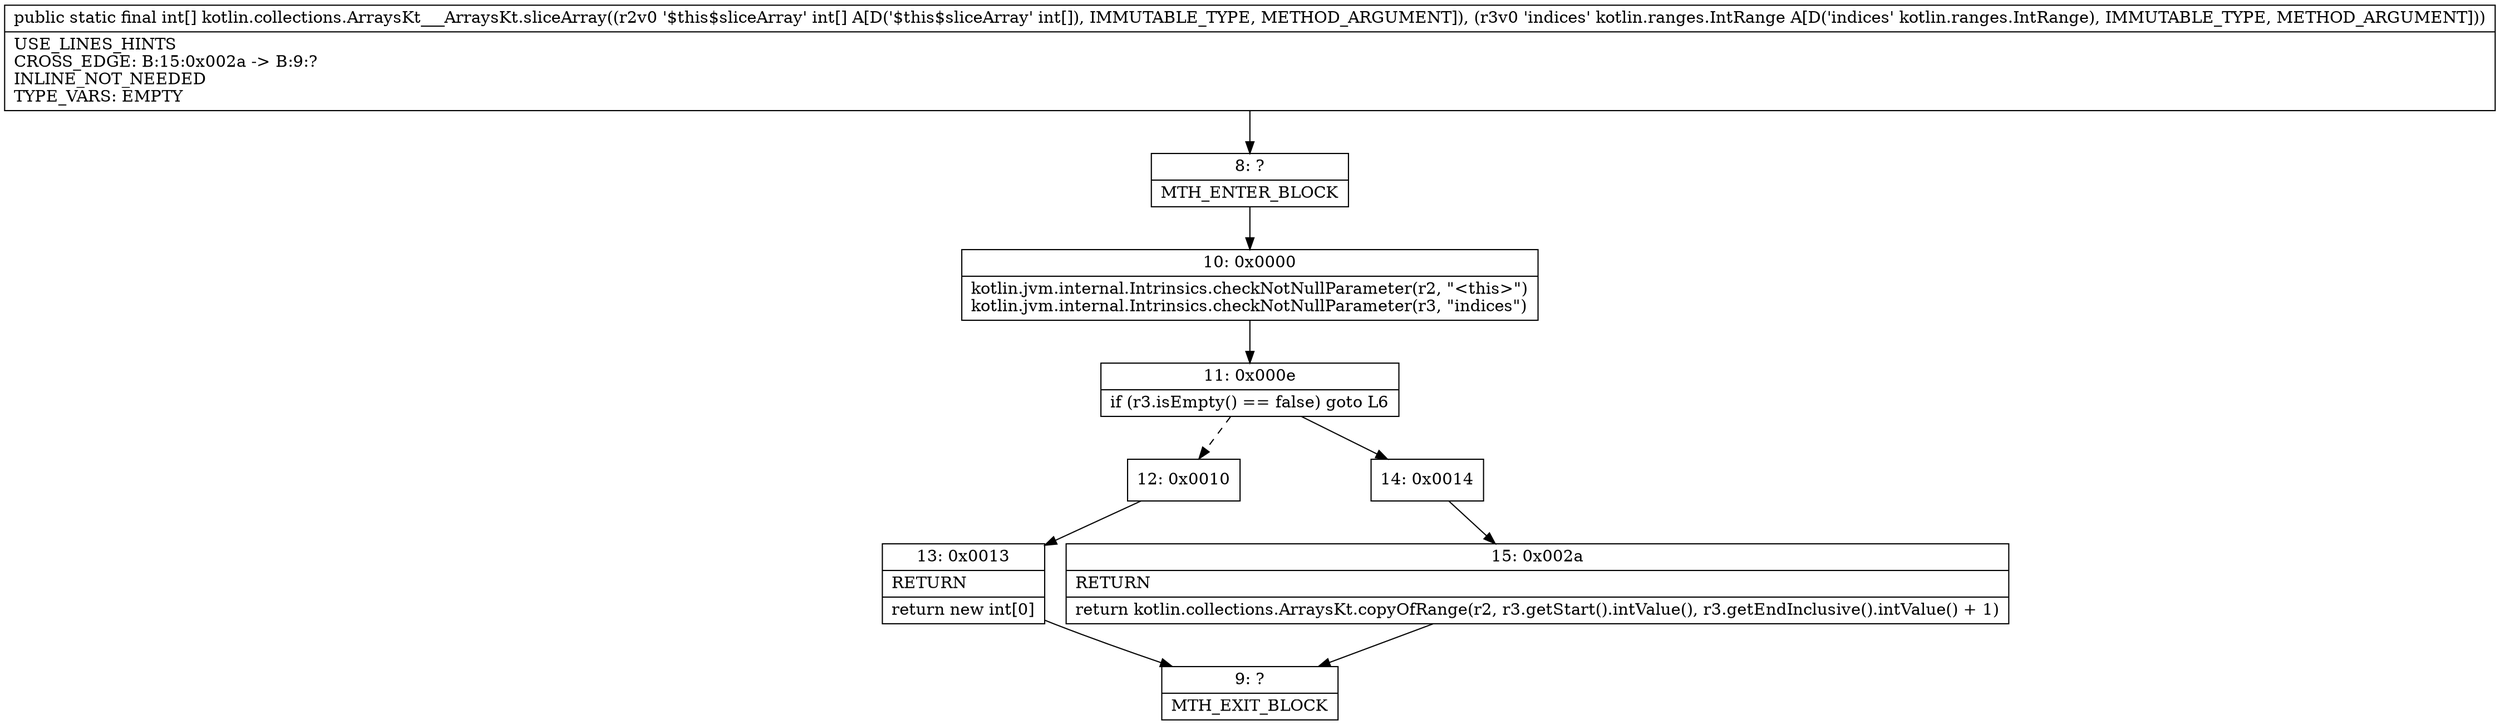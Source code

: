 digraph "CFG forkotlin.collections.ArraysKt___ArraysKt.sliceArray([ILkotlin\/ranges\/IntRange;)[I" {
Node_8 [shape=record,label="{8\:\ ?|MTH_ENTER_BLOCK\l}"];
Node_10 [shape=record,label="{10\:\ 0x0000|kotlin.jvm.internal.Intrinsics.checkNotNullParameter(r2, \"\<this\>\")\lkotlin.jvm.internal.Intrinsics.checkNotNullParameter(r3, \"indices\")\l}"];
Node_11 [shape=record,label="{11\:\ 0x000e|if (r3.isEmpty() == false) goto L6\l}"];
Node_12 [shape=record,label="{12\:\ 0x0010}"];
Node_13 [shape=record,label="{13\:\ 0x0013|RETURN\l|return new int[0]\l}"];
Node_9 [shape=record,label="{9\:\ ?|MTH_EXIT_BLOCK\l}"];
Node_14 [shape=record,label="{14\:\ 0x0014}"];
Node_15 [shape=record,label="{15\:\ 0x002a|RETURN\l|return kotlin.collections.ArraysKt.copyOfRange(r2, r3.getStart().intValue(), r3.getEndInclusive().intValue() + 1)\l}"];
MethodNode[shape=record,label="{public static final int[] kotlin.collections.ArraysKt___ArraysKt.sliceArray((r2v0 '$this$sliceArray' int[] A[D('$this$sliceArray' int[]), IMMUTABLE_TYPE, METHOD_ARGUMENT]), (r3v0 'indices' kotlin.ranges.IntRange A[D('indices' kotlin.ranges.IntRange), IMMUTABLE_TYPE, METHOD_ARGUMENT]))  | USE_LINES_HINTS\lCROSS_EDGE: B:15:0x002a \-\> B:9:?\lINLINE_NOT_NEEDED\lTYPE_VARS: EMPTY\l}"];
MethodNode -> Node_8;Node_8 -> Node_10;
Node_10 -> Node_11;
Node_11 -> Node_12[style=dashed];
Node_11 -> Node_14;
Node_12 -> Node_13;
Node_13 -> Node_9;
Node_14 -> Node_15;
Node_15 -> Node_9;
}

